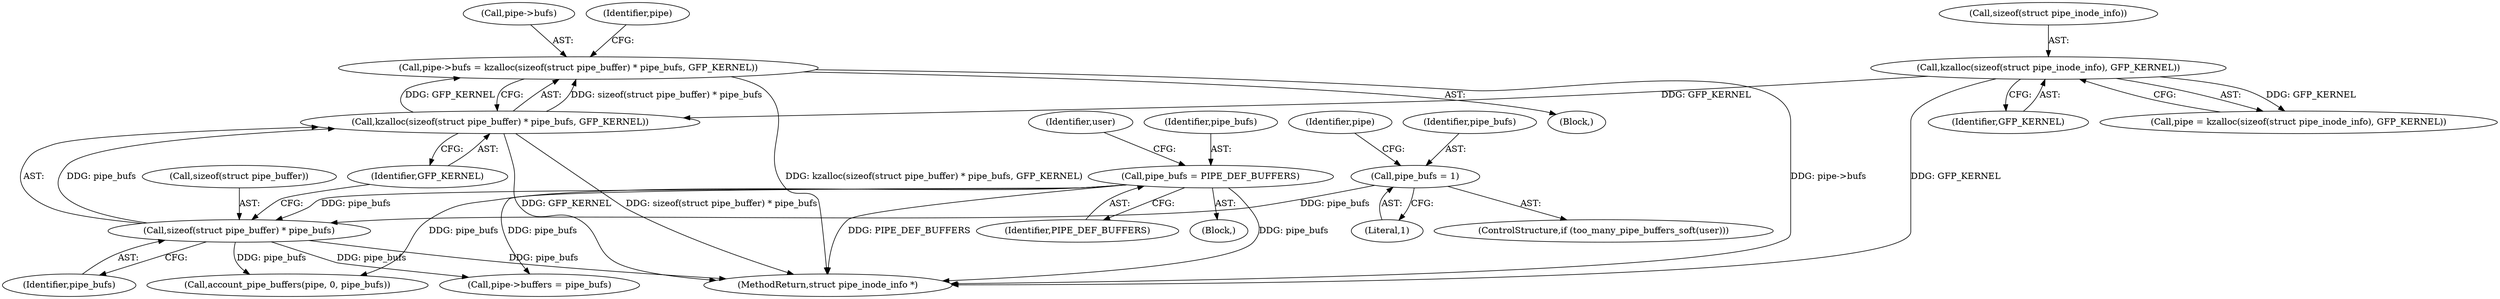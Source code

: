 digraph "0_linux_759c01142a5d0f364a462346168a56de28a80f52@pointer" {
"1000132" [label="(Call,pipe->bufs = kzalloc(sizeof(struct pipe_buffer) * pipe_bufs, GFP_KERNEL))"];
"1000136" [label="(Call,kzalloc(sizeof(struct pipe_buffer) * pipe_bufs, GFP_KERNEL))"];
"1000137" [label="(Call,sizeof(struct pipe_buffer) * pipe_bufs)"];
"1000129" [label="(Call,pipe_bufs = 1)"];
"1000114" [label="(Call,pipe_bufs = PIPE_DEF_BUFFERS)"];
"1000106" [label="(Call,kzalloc(sizeof(struct pipe_inode_info), GFP_KERNEL))"];
"1000130" [label="(Identifier,pipe_bufs)"];
"1000131" [label="(Literal,1)"];
"1000140" [label="(Identifier,pipe_bufs)"];
"1000115" [label="(Identifier,pipe_bufs)"];
"1000119" [label="(Identifier,user)"];
"1000161" [label="(Call,pipe->buffers = pipe_bufs)"];
"1000137" [label="(Call,sizeof(struct pipe_buffer) * pipe_bufs)"];
"1000144" [label="(Identifier,pipe)"];
"1000136" [label="(Call,kzalloc(sizeof(struct pipe_buffer) * pipe_bufs, GFP_KERNEL))"];
"1000114" [label="(Call,pipe_bufs = PIPE_DEF_BUFFERS)"];
"1000126" [label="(ControlStructure,if (too_many_pipe_buffers_soft(user)))"];
"1000134" [label="(Identifier,pipe)"];
"1000116" [label="(Identifier,PIPE_DEF_BUFFERS)"];
"1000125" [label="(Block,)"];
"1000138" [label="(Call,sizeof(struct pipe_buffer))"];
"1000132" [label="(Call,pipe->bufs = kzalloc(sizeof(struct pipe_buffer) * pipe_bufs, GFP_KERNEL))"];
"1000109" [label="(Identifier,GFP_KERNEL)"];
"1000188" [label="(MethodReturn,struct pipe_inode_info *)"];
"1000112" [label="(Block,)"];
"1000106" [label="(Call,kzalloc(sizeof(struct pipe_inode_info), GFP_KERNEL))"];
"1000171" [label="(Call,account_pipe_buffers(pipe, 0, pipe_bufs))"];
"1000141" [label="(Identifier,GFP_KERNEL)"];
"1000107" [label="(Call,sizeof(struct pipe_inode_info))"];
"1000129" [label="(Call,pipe_bufs = 1)"];
"1000133" [label="(Call,pipe->bufs)"];
"1000104" [label="(Call,pipe = kzalloc(sizeof(struct pipe_inode_info), GFP_KERNEL))"];
"1000132" -> "1000125"  [label="AST: "];
"1000132" -> "1000136"  [label="CFG: "];
"1000133" -> "1000132"  [label="AST: "];
"1000136" -> "1000132"  [label="AST: "];
"1000144" -> "1000132"  [label="CFG: "];
"1000132" -> "1000188"  [label="DDG: pipe->bufs"];
"1000132" -> "1000188"  [label="DDG: kzalloc(sizeof(struct pipe_buffer) * pipe_bufs, GFP_KERNEL)"];
"1000136" -> "1000132"  [label="DDG: sizeof(struct pipe_buffer) * pipe_bufs"];
"1000136" -> "1000132"  [label="DDG: GFP_KERNEL"];
"1000136" -> "1000141"  [label="CFG: "];
"1000137" -> "1000136"  [label="AST: "];
"1000141" -> "1000136"  [label="AST: "];
"1000136" -> "1000188"  [label="DDG: GFP_KERNEL"];
"1000136" -> "1000188"  [label="DDG: sizeof(struct pipe_buffer) * pipe_bufs"];
"1000137" -> "1000136"  [label="DDG: pipe_bufs"];
"1000106" -> "1000136"  [label="DDG: GFP_KERNEL"];
"1000137" -> "1000140"  [label="CFG: "];
"1000138" -> "1000137"  [label="AST: "];
"1000140" -> "1000137"  [label="AST: "];
"1000141" -> "1000137"  [label="CFG: "];
"1000137" -> "1000188"  [label="DDG: pipe_bufs"];
"1000129" -> "1000137"  [label="DDG: pipe_bufs"];
"1000114" -> "1000137"  [label="DDG: pipe_bufs"];
"1000137" -> "1000161"  [label="DDG: pipe_bufs"];
"1000137" -> "1000171"  [label="DDG: pipe_bufs"];
"1000129" -> "1000126"  [label="AST: "];
"1000129" -> "1000131"  [label="CFG: "];
"1000130" -> "1000129"  [label="AST: "];
"1000131" -> "1000129"  [label="AST: "];
"1000134" -> "1000129"  [label="CFG: "];
"1000114" -> "1000112"  [label="AST: "];
"1000114" -> "1000116"  [label="CFG: "];
"1000115" -> "1000114"  [label="AST: "];
"1000116" -> "1000114"  [label="AST: "];
"1000119" -> "1000114"  [label="CFG: "];
"1000114" -> "1000188"  [label="DDG: pipe_bufs"];
"1000114" -> "1000188"  [label="DDG: PIPE_DEF_BUFFERS"];
"1000114" -> "1000161"  [label="DDG: pipe_bufs"];
"1000114" -> "1000171"  [label="DDG: pipe_bufs"];
"1000106" -> "1000104"  [label="AST: "];
"1000106" -> "1000109"  [label="CFG: "];
"1000107" -> "1000106"  [label="AST: "];
"1000109" -> "1000106"  [label="AST: "];
"1000104" -> "1000106"  [label="CFG: "];
"1000106" -> "1000188"  [label="DDG: GFP_KERNEL"];
"1000106" -> "1000104"  [label="DDG: GFP_KERNEL"];
}
